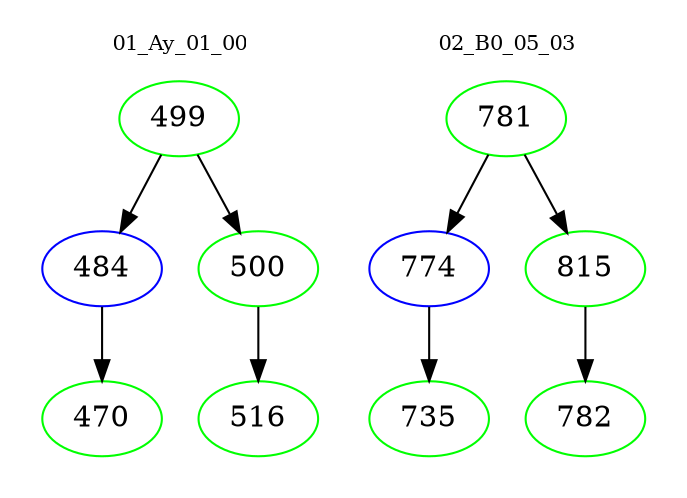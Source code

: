 digraph{
subgraph cluster_0 {
color = white
label = "01_Ay_01_00";
fontsize=10;
T0_499 [label="499", color="green"]
T0_499 -> T0_484 [color="black"]
T0_484 [label="484", color="blue"]
T0_484 -> T0_470 [color="black"]
T0_470 [label="470", color="green"]
T0_499 -> T0_500 [color="black"]
T0_500 [label="500", color="green"]
T0_500 -> T0_516 [color="black"]
T0_516 [label="516", color="green"]
}
subgraph cluster_1 {
color = white
label = "02_B0_05_03";
fontsize=10;
T1_781 [label="781", color="green"]
T1_781 -> T1_774 [color="black"]
T1_774 [label="774", color="blue"]
T1_774 -> T1_735 [color="black"]
T1_735 [label="735", color="green"]
T1_781 -> T1_815 [color="black"]
T1_815 [label="815", color="green"]
T1_815 -> T1_782 [color="black"]
T1_782 [label="782", color="green"]
}
}
